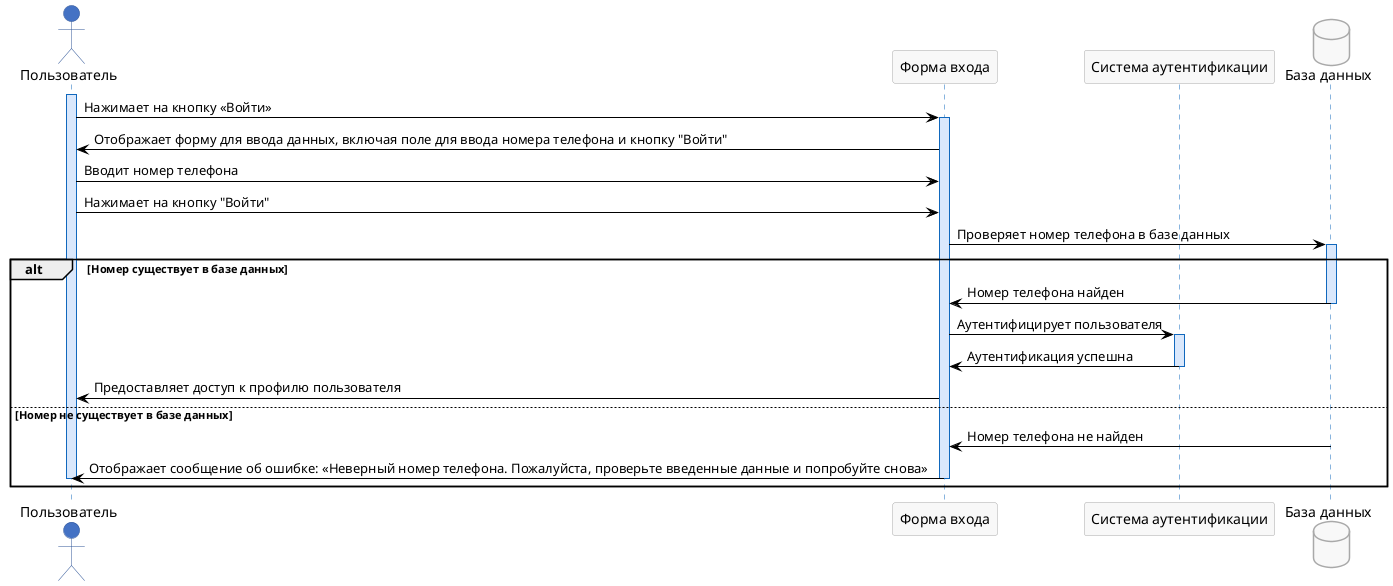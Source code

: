 @startuml
skinparam participant {
    BackgroundColor #F8F8F8
    BorderColor #A9A9A9
    FontColor black
}
skinparam actor {
    BackgroundColor #4472C4
    BorderColor #2F5597
    FontColor black
}
skinparam database {
    BackgroundColor #F8F8F8
    BorderColor #A9A9A9
    FontColor black
}
skinparam sequence {
    ArrowColor black
    LifeLineBorderColor #1168bd
    LifeLineBackgroundColor #DAE8FC
    ActorBorderColor #2F5597
    ActorBackgroundColor #4472C4
}

actor Пользователь
participant "Форма входа" as Form
participant "Система аутентификации" as AuthSystem
Database "База данных" as DB

activate Пользователь #DAE8FC
Пользователь -> Form: Нажимает на кнопку «Войти»
activate Form #DAE8FC
Form -> Пользователь: Отображает форму для ввода данных, включая поле для ввода номера телефона и кнопку "Войти"
Пользователь -> Form: Вводит номер телефона
Пользователь -> Form: Нажимает на кнопку "Войти"
Form -> DB: Проверяет номер телефона в базе данных
activate DB #DAE8FC
alt Номер существует в базе данных
    DB -> Form: Номер телефона найден
    deactivate DB #DAE8FC
    Form -> AuthSystem: Аутентифицирует пользователя
    activate AuthSystem #DAE8FC
    AuthSystem -> Form: Аутентификация успешна
    deactivate AuthSystem #DAE8FC
    Form -> Пользователь: Предоставляет доступ к профилю пользователя
else Номер не существует в базе данных
    DB -> Form: Номер телефона не найден
    deactivate DB #DAE8FC
    Form -> Пользователь: Отображает сообщение об ошибке: «Неверный номер телефона. Пожалуйста, проверьте введенные данные и попробуйте снова»
    deactivate Form #DAE8FC
    deactivate Пользователь #DAE8FC
end

@enduml
